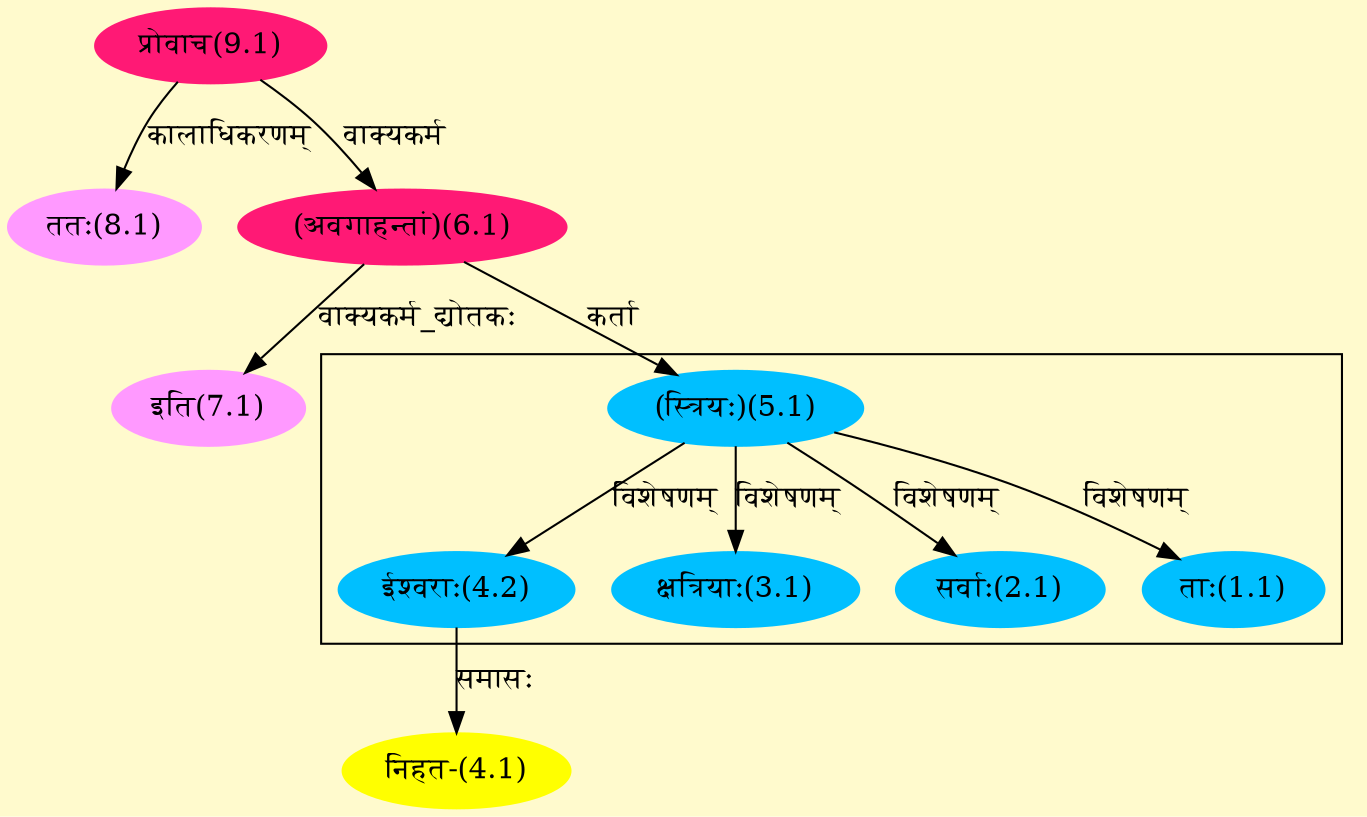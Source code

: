 digraph G{
rankdir=BT;
 compound=true;
 bgcolor="lemonchiffon1";

subgraph cluster_1{
Node1_1 [style=filled, color="#00BFFF" label = "ताः(1.1)"]
Node5_1 [style=filled, color="#00BFFF" label = "(स्त्रियः)(5.1)"]
Node2_1 [style=filled, color="#00BFFF" label = "सर्वाः(2.1)"]
Node3_1 [style=filled, color="#00BFFF" label = "क्षत्रियाः(3.1)"]
Node4_2 [style=filled, color="#00BFFF" label = "ईश्वराः(4.2)"]

}
Node4_1 [style=filled, color="#FFFF00" label = "निहत-(4.1)"]
Node4_2 [style=filled, color="#00BFFF" label = "ईश्वराः(4.2)"]
Node5_1 [style=filled, color="#00BFFF" label = "(स्त्रियः)(5.1)"]
Node6_1 [style=filled, color="#FF1975" label = "(अवगाहन्तां)(6.1)"]
Node9_1 [style=filled, color="#FF1975" label = "प्रोवाच(9.1)"]
Node7_1 [style=filled, color="#FF99FF" label = "इति(7.1)"]
Node8_1 [style=filled, color="#FF99FF" label = "ततः(8.1)"]
/* Start of Relations section */

Node1_1 -> Node5_1 [  label="विशेषणम्"  dir="back" ]
Node2_1 -> Node5_1 [  label="विशेषणम्"  dir="back" ]
Node3_1 -> Node5_1 [  label="विशेषणम्"  dir="back" ]
Node4_1 -> Node4_2 [  label="समासः"  dir="back" ]
Node4_2 -> Node5_1 [  label="विशेषणम्"  dir="back" ]
Node5_1 -> Node6_1 [  label="कर्ता"  dir="back" ]
Node6_1 -> Node9_1 [  label="वाक्यकर्म"  dir="back" ]
Node7_1 -> Node6_1 [  label="वाक्यकर्म_द्योतकः"  dir="back" ]
Node8_1 -> Node9_1 [  label="कालाधिकरणम्"  dir="back" ]
}
